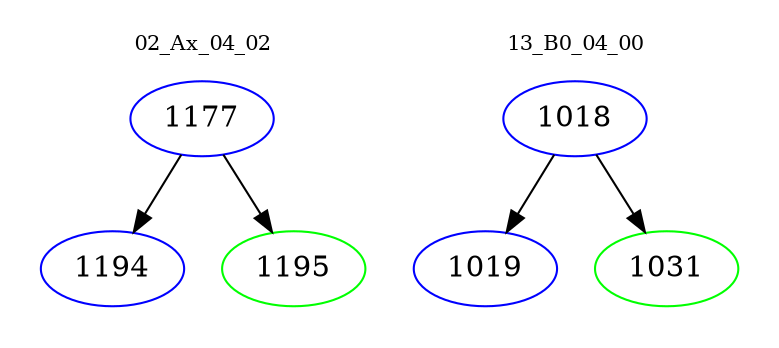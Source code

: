 digraph{
subgraph cluster_0 {
color = white
label = "02_Ax_04_02";
fontsize=10;
T0_1177 [label="1177", color="blue"]
T0_1177 -> T0_1194 [color="black"]
T0_1194 [label="1194", color="blue"]
T0_1177 -> T0_1195 [color="black"]
T0_1195 [label="1195", color="green"]
}
subgraph cluster_1 {
color = white
label = "13_B0_04_00";
fontsize=10;
T1_1018 [label="1018", color="blue"]
T1_1018 -> T1_1019 [color="black"]
T1_1019 [label="1019", color="blue"]
T1_1018 -> T1_1031 [color="black"]
T1_1031 [label="1031", color="green"]
}
}
